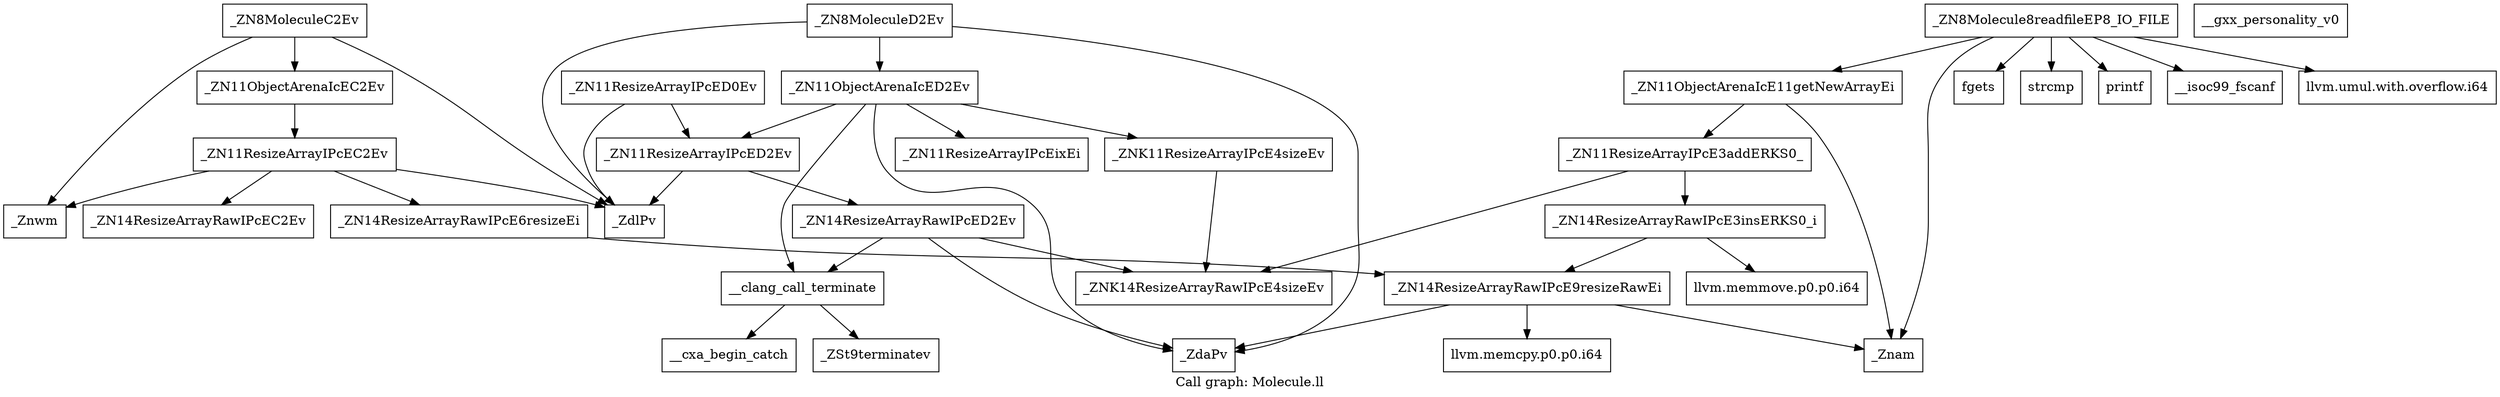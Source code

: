 digraph "Call graph: Molecule.ll" {
	label="Call graph: Molecule.ll";

	Node0x556a96e41730 [shape=record,label="{_ZN8MoleculeC2Ev}"];
	Node0x556a96e41730 -> Node0x556a96e49dc0;
	Node0x556a96e41730 -> Node0x556a96e58950;
	Node0x556a96e41730 -> Node0x556a96e53340;
	Node0x556a96e49dc0 [shape=record,label="{_Znwm}"];
	Node0x556a96e58950 [shape=record,label="{_ZN11ObjectArenaIcEC2Ev}"];
	Node0x556a96e58950 -> Node0x556a96e50a10;
	Node0x556a96e588d0 [shape=record,label="{__gxx_personality_v0}"];
	Node0x556a96e53340 [shape=record,label="{_ZdlPv}"];
	Node0x556a96e533d0 [shape=record,label="{_ZN8MoleculeD2Ev}"];
	Node0x556a96e533d0 -> Node0x556a96e4fc90;
	Node0x556a96e533d0 -> Node0x556a96e53340;
	Node0x556a96e533d0 -> Node0x556a96e64950;
	Node0x556a96e4fc90 [shape=record,label="{_ZN11ObjectArenaIcED2Ev}"];
	Node0x556a96e4fc90 -> Node0x556a96e33e30;
	Node0x556a96e4fc90 -> Node0x556a96e6f210;
	Node0x556a96e4fc90 -> Node0x556a96e64950;
	Node0x556a96e4fc90 -> Node0x556a96e763c0;
	Node0x556a96e4fc90 -> Node0x556a96e76440;
	Node0x556a96e64950 [shape=record,label="{_ZdaPv}"];
	Node0x556a96e32a90 [shape=record,label="{_ZN8Molecule8readfileEP8_IO_FILE}"];
	Node0x556a96e32a90 -> Node0x556a96e419e0;
	Node0x556a96e32a90 -> Node0x556a96e3a4a0;
	Node0x556a96e32a90 -> Node0x556a96e3b930;
	Node0x556a96e32a90 -> Node0x556a96e3c8c0;
	Node0x556a96e32a90 -> Node0x556a96e49130;
	Node0x556a96e32a90 -> Node0x556a96e3d140;
	Node0x556a96e32a90 -> Node0x556a96e3de00;
	Node0x556a96e419e0 [shape=record,label="{fgets}"];
	Node0x556a96e3a4a0 [shape=record,label="{strcmp}"];
	Node0x556a96e3b930 [shape=record,label="{printf}"];
	Node0x556a96e3c8c0 [shape=record,label="{__isoc99_fscanf}"];
	Node0x556a96e3d140 [shape=record,label="{llvm.umul.with.overflow.i64}"];
	Node0x556a96e3de00 [shape=record,label="{_Znam}"];
	Node0x556a96e49130 [shape=record,label="{_ZN11ObjectArenaIcE11getNewArrayEi}"];
	Node0x556a96e49130 -> Node0x556a96e3de00;
	Node0x556a96e49130 -> Node0x556a96e42140;
	Node0x556a96e50a10 [shape=record,label="{_ZN11ResizeArrayIPcEC2Ev}"];
	Node0x556a96e50a10 -> Node0x556a96e49dc0;
	Node0x556a96e50a10 -> Node0x556a96e43350;
	Node0x556a96e50a10 -> Node0x556a96e43e30;
	Node0x556a96e50a10 -> Node0x556a96e53340;
	Node0x556a96e43350 [shape=record,label="{_ZN14ResizeArrayRawIPcEC2Ev}"];
	Node0x556a96e43e30 [shape=record,label="{_ZN14ResizeArrayRawIPcE6resizeEi}"];
	Node0x556a96e43e30 -> Node0x556a96e446d0;
	Node0x556a96e763c0 [shape=record,label="{_ZN11ResizeArrayIPcED2Ev}"];
	Node0x556a96e763c0 -> Node0x556a96e44f00;
	Node0x556a96e763c0 -> Node0x556a96e53340;
	Node0x556a96e46170 [shape=record,label="{_ZN11ResizeArrayIPcED0Ev}"];
	Node0x556a96e46170 -> Node0x556a96e763c0;
	Node0x556a96e46170 -> Node0x556a96e53340;
	Node0x556a96e446d0 [shape=record,label="{_ZN14ResizeArrayRawIPcE9resizeRawEi}"];
	Node0x556a96e446d0 -> Node0x556a96e3de00;
	Node0x556a96e446d0 -> Node0x556a96e484c0;
	Node0x556a96e446d0 -> Node0x556a96e64950;
	Node0x556a96e484c0 [shape=record,label="{llvm.memcpy.p0.p0.i64}"];
	Node0x556a96e44f00 [shape=record,label="{_ZN14ResizeArrayRawIPcED2Ev}"];
	Node0x556a96e44f00 -> Node0x556a96e4d2f0;
	Node0x556a96e44f00 -> Node0x556a96e64950;
	Node0x556a96e44f00 -> Node0x556a96e76440;
	Node0x556a96e4d2f0 [shape=record,label="{_ZNK14ResizeArrayRawIPcE4sizeEv}"];
	Node0x556a96e76440 [shape=record,label="{__clang_call_terminate}"];
	Node0x556a96e76440 -> Node0x556a96e4d900;
	Node0x556a96e76440 -> Node0x556a96e54660;
	Node0x556a96e4d900 [shape=record,label="{__cxa_begin_catch}"];
	Node0x556a96e54660 [shape=record,label="{_ZSt9terminatev}"];
	Node0x556a96e33e30 [shape=record,label="{_ZNK11ResizeArrayIPcE4sizeEv}"];
	Node0x556a96e33e30 -> Node0x556a96e4d2f0;
	Node0x556a96e6f210 [shape=record,label="{_ZN11ResizeArrayIPcEixEi}"];
	Node0x556a96e42140 [shape=record,label="{_ZN11ResizeArrayIPcE3addERKS0_}"];
	Node0x556a96e42140 -> Node0x556a96e4d2f0;
	Node0x556a96e42140 -> Node0x556a96e54480;
	Node0x556a96e54480 [shape=record,label="{_ZN14ResizeArrayRawIPcE3insERKS0_i}"];
	Node0x556a96e54480 -> Node0x556a96e446d0;
	Node0x556a96e54480 -> Node0x556a96e55370;
	Node0x556a96e55370 [shape=record,label="{llvm.memmove.p0.p0.i64}"];
}
